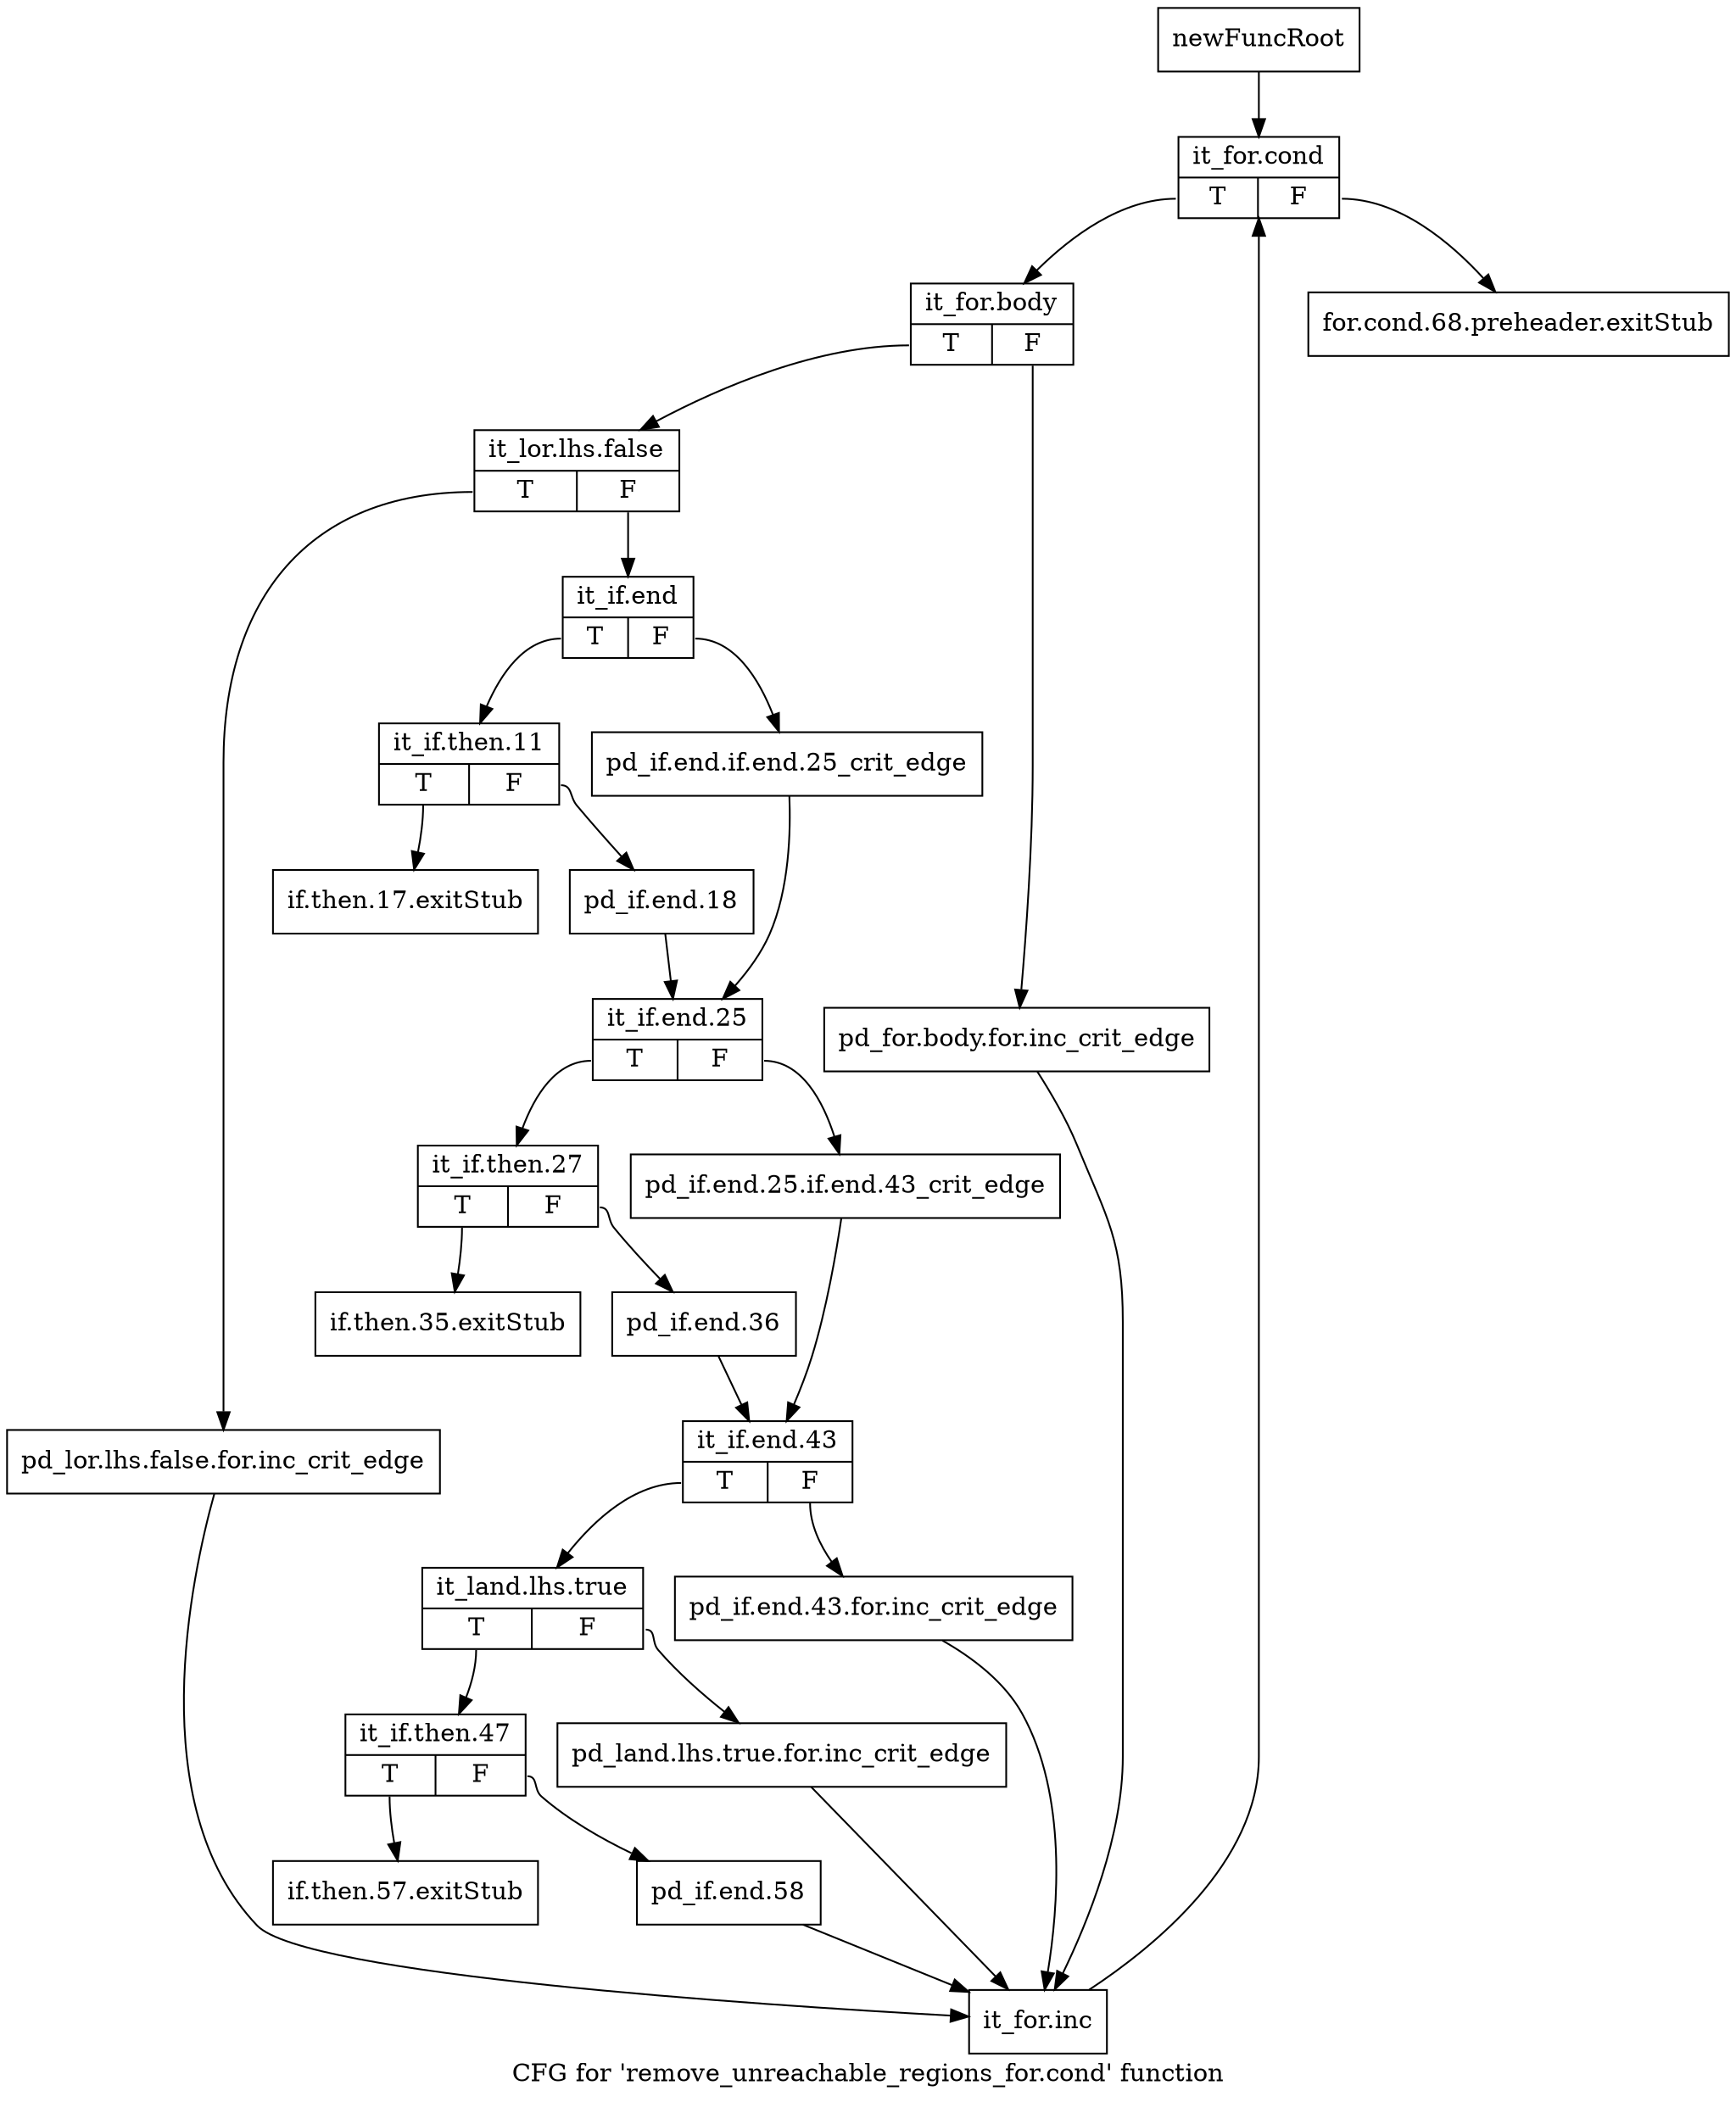 digraph "CFG for 'remove_unreachable_regions_for.cond' function" {
	label="CFG for 'remove_unreachable_regions_for.cond' function";

	Node0xacdee30 [shape=record,label="{newFuncRoot}"];
	Node0xacdee30 -> Node0xacdefc0;
	Node0xacdee80 [shape=record,label="{for.cond.68.preheader.exitStub}"];
	Node0xacdeed0 [shape=record,label="{if.then.17.exitStub}"];
	Node0xacdef20 [shape=record,label="{if.then.35.exitStub}"];
	Node0xacdef70 [shape=record,label="{if.then.57.exitStub}"];
	Node0xacdefc0 [shape=record,label="{it_for.cond|{<s0>T|<s1>F}}"];
	Node0xacdefc0:s0 -> Node0xacdf010;
	Node0xacdefc0:s1 -> Node0xacdee80;
	Node0xacdf010 [shape=record,label="{it_for.body|{<s0>T|<s1>F}}"];
	Node0xacdf010:s0 -> Node0xacdf0b0;
	Node0xacdf010:s1 -> Node0xacdf060;
	Node0xacdf060 [shape=record,label="{pd_for.body.for.inc_crit_edge}"];
	Node0xacdf060 -> Node0xacdf5b0;
	Node0xacdf0b0 [shape=record,label="{it_lor.lhs.false|{<s0>T|<s1>F}}"];
	Node0xacdf0b0:s0 -> Node0xacdf560;
	Node0xacdf0b0:s1 -> Node0xacdf100;
	Node0xacdf100 [shape=record,label="{it_if.end|{<s0>T|<s1>F}}"];
	Node0xacdf100:s0 -> Node0xacdf1a0;
	Node0xacdf100:s1 -> Node0xacdf150;
	Node0xacdf150 [shape=record,label="{pd_if.end.if.end.25_crit_edge}"];
	Node0xacdf150 -> Node0xacdf240;
	Node0xacdf1a0 [shape=record,label="{it_if.then.11|{<s0>T|<s1>F}}"];
	Node0xacdf1a0:s0 -> Node0xacdeed0;
	Node0xacdf1a0:s1 -> Node0xacdf1f0;
	Node0xacdf1f0 [shape=record,label="{pd_if.end.18}"];
	Node0xacdf1f0 -> Node0xacdf240;
	Node0xacdf240 [shape=record,label="{it_if.end.25|{<s0>T|<s1>F}}"];
	Node0xacdf240:s0 -> Node0xacdf2e0;
	Node0xacdf240:s1 -> Node0xacdf290;
	Node0xacdf290 [shape=record,label="{pd_if.end.25.if.end.43_crit_edge}"];
	Node0xacdf290 -> Node0xacdf380;
	Node0xacdf2e0 [shape=record,label="{it_if.then.27|{<s0>T|<s1>F}}"];
	Node0xacdf2e0:s0 -> Node0xacdef20;
	Node0xacdf2e0:s1 -> Node0xacdf330;
	Node0xacdf330 [shape=record,label="{pd_if.end.36}"];
	Node0xacdf330 -> Node0xacdf380;
	Node0xacdf380 [shape=record,label="{it_if.end.43|{<s0>T|<s1>F}}"];
	Node0xacdf380:s0 -> Node0xacdf420;
	Node0xacdf380:s1 -> Node0xacdf3d0;
	Node0xacdf3d0 [shape=record,label="{pd_if.end.43.for.inc_crit_edge}"];
	Node0xacdf3d0 -> Node0xacdf5b0;
	Node0xacdf420 [shape=record,label="{it_land.lhs.true|{<s0>T|<s1>F}}"];
	Node0xacdf420:s0 -> Node0xacdf4c0;
	Node0xacdf420:s1 -> Node0xacdf470;
	Node0xacdf470 [shape=record,label="{pd_land.lhs.true.for.inc_crit_edge}"];
	Node0xacdf470 -> Node0xacdf5b0;
	Node0xacdf4c0 [shape=record,label="{it_if.then.47|{<s0>T|<s1>F}}"];
	Node0xacdf4c0:s0 -> Node0xacdef70;
	Node0xacdf4c0:s1 -> Node0xacdf510;
	Node0xacdf510 [shape=record,label="{pd_if.end.58}"];
	Node0xacdf510 -> Node0xacdf5b0;
	Node0xacdf560 [shape=record,label="{pd_lor.lhs.false.for.inc_crit_edge}"];
	Node0xacdf560 -> Node0xacdf5b0;
	Node0xacdf5b0 [shape=record,label="{it_for.inc}"];
	Node0xacdf5b0 -> Node0xacdefc0;
}
